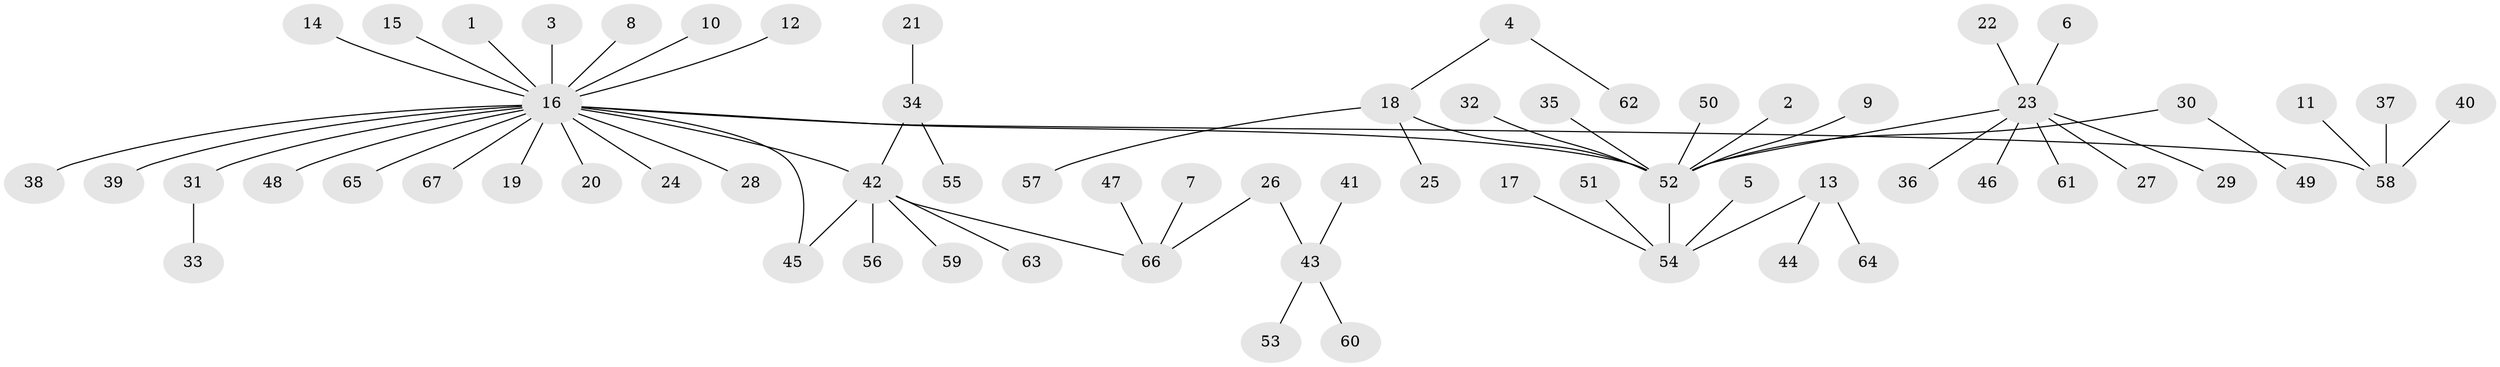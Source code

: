 // original degree distribution, {6: 0.03636363636363636, 3: 0.045454545454545456, 12: 0.00909090909090909, 23: 0.00909090909090909, 2: 0.20909090909090908, 9: 0.01818181818181818, 1: 0.6545454545454545, 5: 0.01818181818181818}
// Generated by graph-tools (version 1.1) at 2025/36/03/04/25 23:36:46]
// undirected, 67 vertices, 67 edges
graph export_dot {
  node [color=gray90,style=filled];
  1;
  2;
  3;
  4;
  5;
  6;
  7;
  8;
  9;
  10;
  11;
  12;
  13;
  14;
  15;
  16;
  17;
  18;
  19;
  20;
  21;
  22;
  23;
  24;
  25;
  26;
  27;
  28;
  29;
  30;
  31;
  32;
  33;
  34;
  35;
  36;
  37;
  38;
  39;
  40;
  41;
  42;
  43;
  44;
  45;
  46;
  47;
  48;
  49;
  50;
  51;
  52;
  53;
  54;
  55;
  56;
  57;
  58;
  59;
  60;
  61;
  62;
  63;
  64;
  65;
  66;
  67;
  1 -- 16 [weight=1.0];
  2 -- 52 [weight=1.0];
  3 -- 16 [weight=1.0];
  4 -- 18 [weight=1.0];
  4 -- 62 [weight=1.0];
  5 -- 54 [weight=1.0];
  6 -- 23 [weight=1.0];
  7 -- 66 [weight=1.0];
  8 -- 16 [weight=1.0];
  9 -- 52 [weight=1.0];
  10 -- 16 [weight=1.0];
  11 -- 58 [weight=1.0];
  12 -- 16 [weight=1.0];
  13 -- 44 [weight=1.0];
  13 -- 54 [weight=1.0];
  13 -- 64 [weight=1.0];
  14 -- 16 [weight=1.0];
  15 -- 16 [weight=1.0];
  16 -- 19 [weight=1.0];
  16 -- 20 [weight=1.0];
  16 -- 24 [weight=1.0];
  16 -- 28 [weight=1.0];
  16 -- 31 [weight=1.0];
  16 -- 38 [weight=1.0];
  16 -- 39 [weight=1.0];
  16 -- 42 [weight=1.0];
  16 -- 45 [weight=1.0];
  16 -- 48 [weight=1.0];
  16 -- 52 [weight=1.0];
  16 -- 58 [weight=1.0];
  16 -- 65 [weight=1.0];
  16 -- 67 [weight=1.0];
  17 -- 54 [weight=1.0];
  18 -- 25 [weight=1.0];
  18 -- 52 [weight=1.0];
  18 -- 57 [weight=1.0];
  21 -- 34 [weight=1.0];
  22 -- 23 [weight=1.0];
  23 -- 27 [weight=1.0];
  23 -- 29 [weight=1.0];
  23 -- 36 [weight=1.0];
  23 -- 46 [weight=1.0];
  23 -- 52 [weight=1.0];
  23 -- 61 [weight=1.0];
  26 -- 43 [weight=1.0];
  26 -- 66 [weight=1.0];
  30 -- 49 [weight=1.0];
  30 -- 52 [weight=1.0];
  31 -- 33 [weight=1.0];
  32 -- 52 [weight=1.0];
  34 -- 42 [weight=1.0];
  34 -- 55 [weight=1.0];
  35 -- 52 [weight=1.0];
  37 -- 58 [weight=1.0];
  40 -- 58 [weight=1.0];
  41 -- 43 [weight=1.0];
  42 -- 45 [weight=1.0];
  42 -- 56 [weight=1.0];
  42 -- 59 [weight=1.0];
  42 -- 63 [weight=1.0];
  42 -- 66 [weight=1.0];
  43 -- 53 [weight=1.0];
  43 -- 60 [weight=1.0];
  47 -- 66 [weight=1.0];
  50 -- 52 [weight=1.0];
  51 -- 54 [weight=1.0];
  52 -- 54 [weight=1.0];
}
